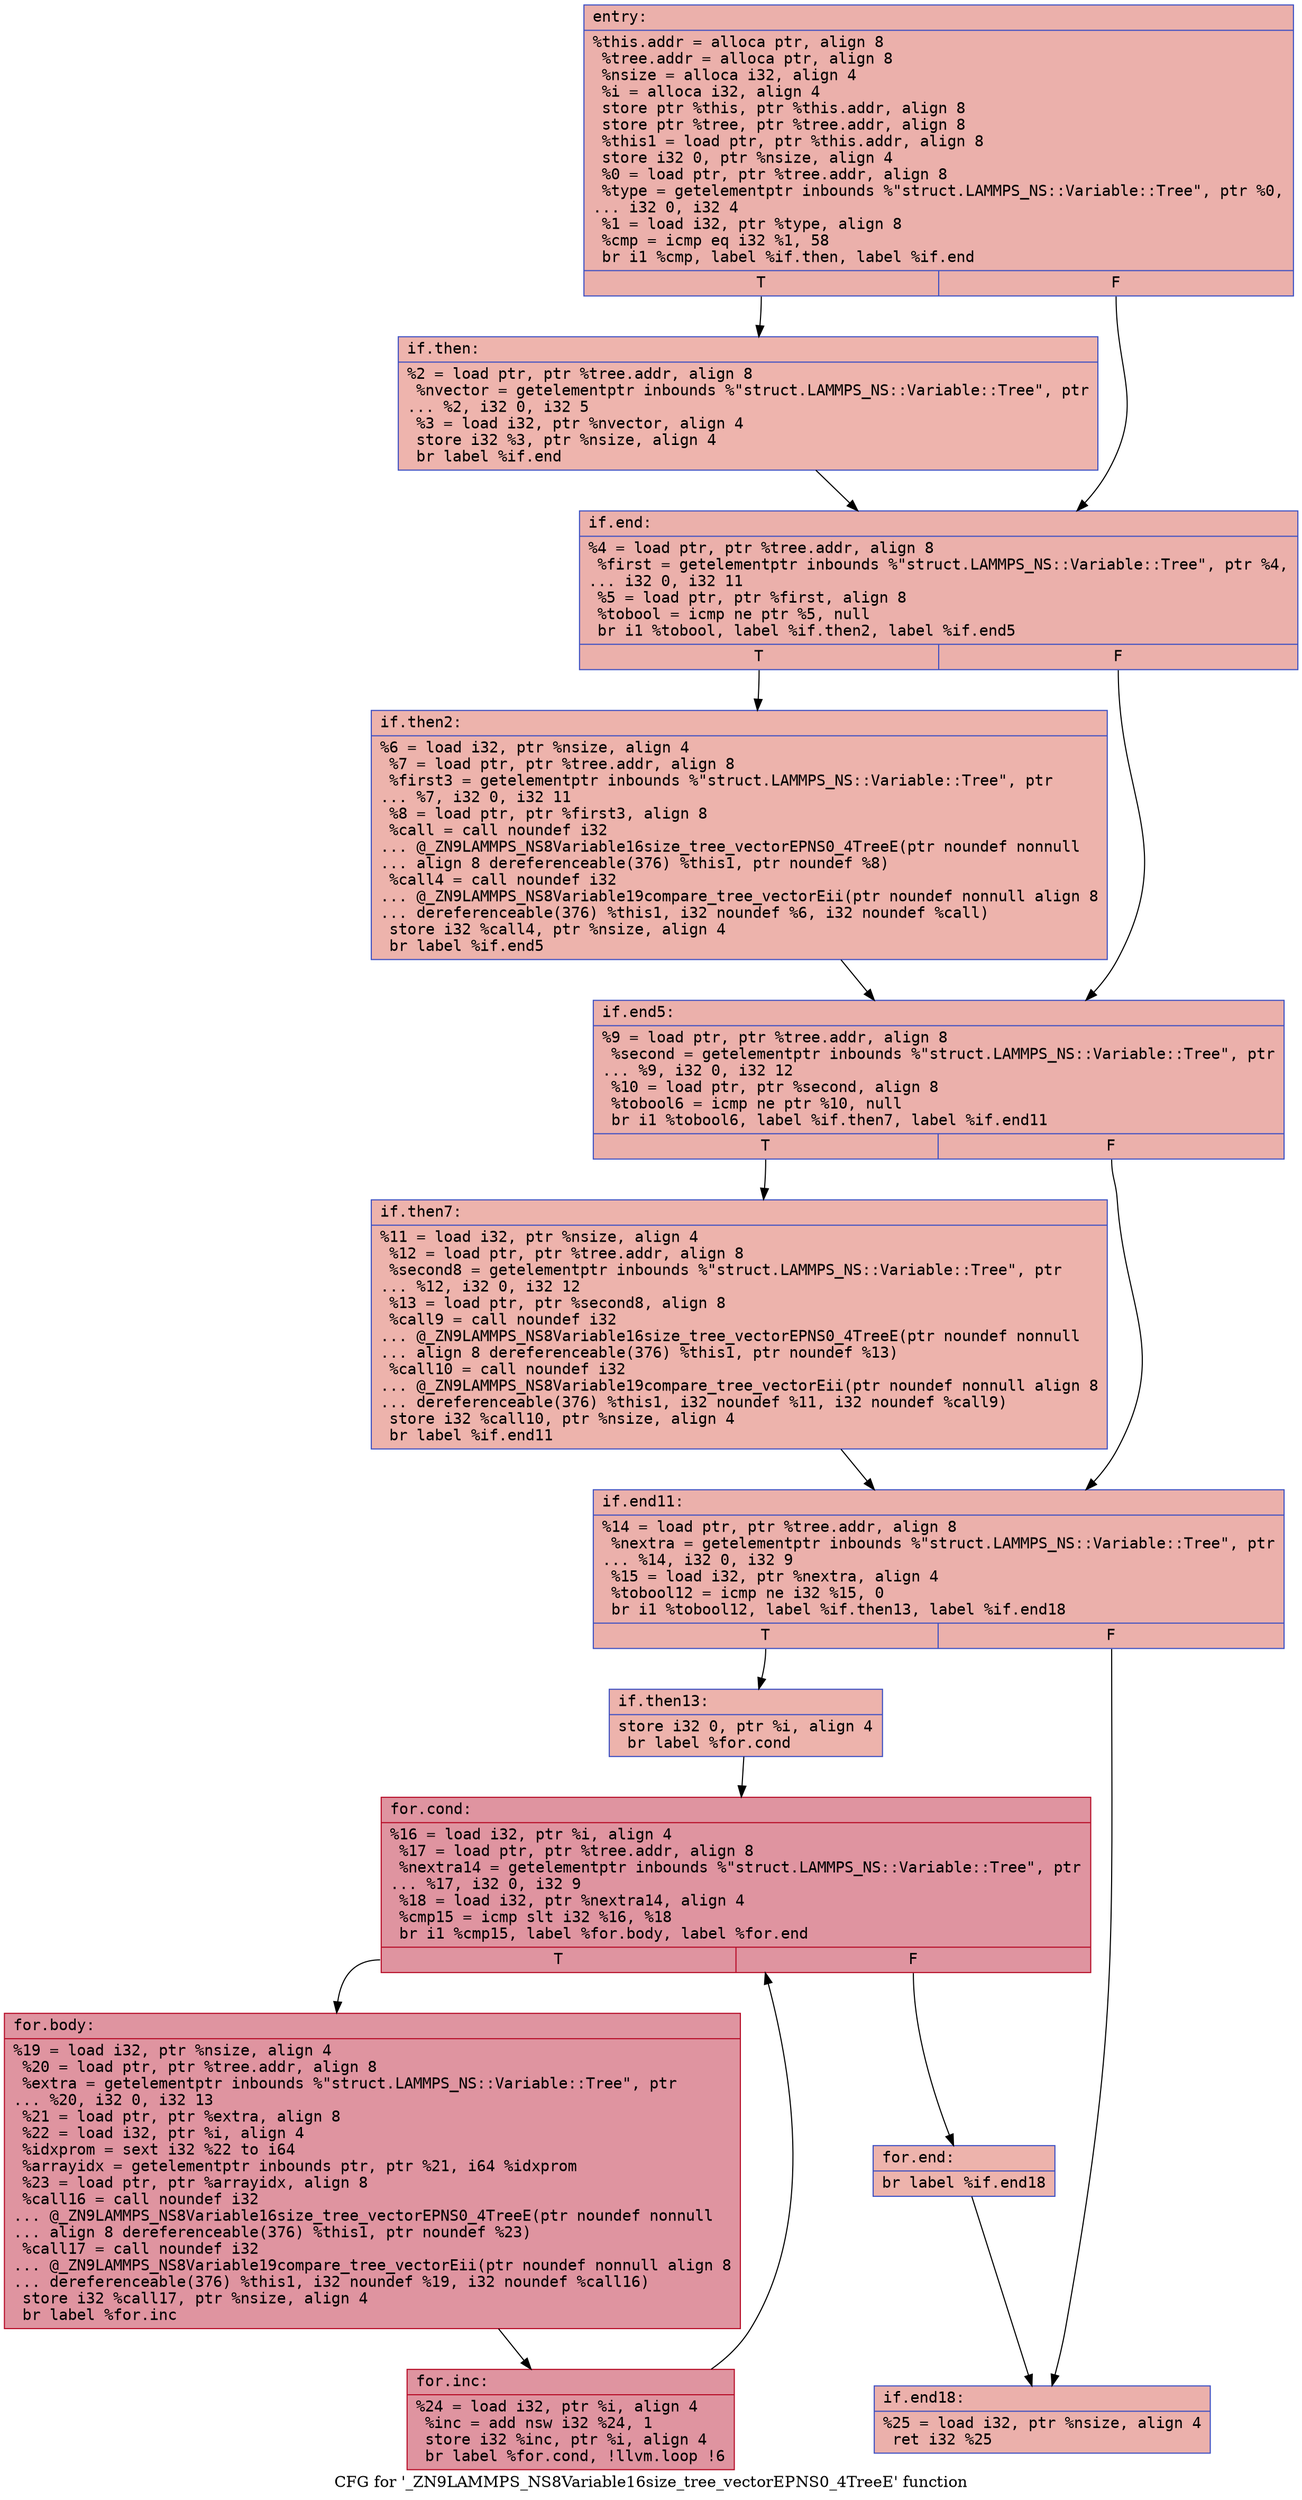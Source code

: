 digraph "CFG for '_ZN9LAMMPS_NS8Variable16size_tree_vectorEPNS0_4TreeE' function" {
	label="CFG for '_ZN9LAMMPS_NS8Variable16size_tree_vectorEPNS0_4TreeE' function";

	Node0x556bfe638de0 [shape=record,color="#3d50c3ff", style=filled, fillcolor="#d24b4070" fontname="Courier",label="{entry:\l|  %this.addr = alloca ptr, align 8\l  %tree.addr = alloca ptr, align 8\l  %nsize = alloca i32, align 4\l  %i = alloca i32, align 4\l  store ptr %this, ptr %this.addr, align 8\l  store ptr %tree, ptr %tree.addr, align 8\l  %this1 = load ptr, ptr %this.addr, align 8\l  store i32 0, ptr %nsize, align 4\l  %0 = load ptr, ptr %tree.addr, align 8\l  %type = getelementptr inbounds %\"struct.LAMMPS_NS::Variable::Tree\", ptr %0,\l... i32 0, i32 4\l  %1 = load i32, ptr %type, align 8\l  %cmp = icmp eq i32 %1, 58\l  br i1 %cmp, label %if.then, label %if.end\l|{<s0>T|<s1>F}}"];
	Node0x556bfe638de0:s0 -> Node0x556bfe639540[tooltip="entry -> if.then\nProbability 50.00%" ];
	Node0x556bfe638de0:s1 -> Node0x556bfe6395b0[tooltip="entry -> if.end\nProbability 50.00%" ];
	Node0x556bfe639540 [shape=record,color="#3d50c3ff", style=filled, fillcolor="#d8564670" fontname="Courier",label="{if.then:\l|  %2 = load ptr, ptr %tree.addr, align 8\l  %nvector = getelementptr inbounds %\"struct.LAMMPS_NS::Variable::Tree\", ptr\l... %2, i32 0, i32 5\l  %3 = load i32, ptr %nvector, align 4\l  store i32 %3, ptr %nsize, align 4\l  br label %if.end\l}"];
	Node0x556bfe639540 -> Node0x556bfe6395b0[tooltip="if.then -> if.end\nProbability 100.00%" ];
	Node0x556bfe6395b0 [shape=record,color="#3d50c3ff", style=filled, fillcolor="#d24b4070" fontname="Courier",label="{if.end:\l|  %4 = load ptr, ptr %tree.addr, align 8\l  %first = getelementptr inbounds %\"struct.LAMMPS_NS::Variable::Tree\", ptr %4,\l... i32 0, i32 11\l  %5 = load ptr, ptr %first, align 8\l  %tobool = icmp ne ptr %5, null\l  br i1 %tobool, label %if.then2, label %if.end5\l|{<s0>T|<s1>F}}"];
	Node0x556bfe6395b0:s0 -> Node0x556bfe639df0[tooltip="if.end -> if.then2\nProbability 62.50%" ];
	Node0x556bfe6395b0:s1 -> Node0x556bfe639e70[tooltip="if.end -> if.end5\nProbability 37.50%" ];
	Node0x556bfe639df0 [shape=record,color="#3d50c3ff", style=filled, fillcolor="#d6524470" fontname="Courier",label="{if.then2:\l|  %6 = load i32, ptr %nsize, align 4\l  %7 = load ptr, ptr %tree.addr, align 8\l  %first3 = getelementptr inbounds %\"struct.LAMMPS_NS::Variable::Tree\", ptr\l... %7, i32 0, i32 11\l  %8 = load ptr, ptr %first3, align 8\l  %call = call noundef i32\l... @_ZN9LAMMPS_NS8Variable16size_tree_vectorEPNS0_4TreeE(ptr noundef nonnull\l... align 8 dereferenceable(376) %this1, ptr noundef %8)\l  %call4 = call noundef i32\l... @_ZN9LAMMPS_NS8Variable19compare_tree_vectorEii(ptr noundef nonnull align 8\l... dereferenceable(376) %this1, i32 noundef %6, i32 noundef %call)\l  store i32 %call4, ptr %nsize, align 4\l  br label %if.end5\l}"];
	Node0x556bfe639df0 -> Node0x556bfe639e70[tooltip="if.then2 -> if.end5\nProbability 100.00%" ];
	Node0x556bfe639e70 [shape=record,color="#3d50c3ff", style=filled, fillcolor="#d24b4070" fontname="Courier",label="{if.end5:\l|  %9 = load ptr, ptr %tree.addr, align 8\l  %second = getelementptr inbounds %\"struct.LAMMPS_NS::Variable::Tree\", ptr\l... %9, i32 0, i32 12\l  %10 = load ptr, ptr %second, align 8\l  %tobool6 = icmp ne ptr %10, null\l  br i1 %tobool6, label %if.then7, label %if.end11\l|{<s0>T|<s1>F}}"];
	Node0x556bfe639e70:s0 -> Node0x556bfe63a7e0[tooltip="if.end5 -> if.then7\nProbability 62.50%" ];
	Node0x556bfe639e70:s1 -> Node0x556bfe63a830[tooltip="if.end5 -> if.end11\nProbability 37.50%" ];
	Node0x556bfe63a7e0 [shape=record,color="#3d50c3ff", style=filled, fillcolor="#d6524470" fontname="Courier",label="{if.then7:\l|  %11 = load i32, ptr %nsize, align 4\l  %12 = load ptr, ptr %tree.addr, align 8\l  %second8 = getelementptr inbounds %\"struct.LAMMPS_NS::Variable::Tree\", ptr\l... %12, i32 0, i32 12\l  %13 = load ptr, ptr %second8, align 8\l  %call9 = call noundef i32\l... @_ZN9LAMMPS_NS8Variable16size_tree_vectorEPNS0_4TreeE(ptr noundef nonnull\l... align 8 dereferenceable(376) %this1, ptr noundef %13)\l  %call10 = call noundef i32\l... @_ZN9LAMMPS_NS8Variable19compare_tree_vectorEii(ptr noundef nonnull align 8\l... dereferenceable(376) %this1, i32 noundef %11, i32 noundef %call9)\l  store i32 %call10, ptr %nsize, align 4\l  br label %if.end11\l}"];
	Node0x556bfe63a7e0 -> Node0x556bfe63a830[tooltip="if.then7 -> if.end11\nProbability 100.00%" ];
	Node0x556bfe63a830 [shape=record,color="#3d50c3ff", style=filled, fillcolor="#d24b4070" fontname="Courier",label="{if.end11:\l|  %14 = load ptr, ptr %tree.addr, align 8\l  %nextra = getelementptr inbounds %\"struct.LAMMPS_NS::Variable::Tree\", ptr\l... %14, i32 0, i32 9\l  %15 = load i32, ptr %nextra, align 4\l  %tobool12 = icmp ne i32 %15, 0\l  br i1 %tobool12, label %if.then13, label %if.end18\l|{<s0>T|<s1>F}}"];
	Node0x556bfe63a830:s0 -> Node0x556bfe63b370[tooltip="if.end11 -> if.then13\nProbability 62.50%" ];
	Node0x556bfe63a830:s1 -> Node0x556bfe63b3f0[tooltip="if.end11 -> if.end18\nProbability 37.50%" ];
	Node0x556bfe63b370 [shape=record,color="#3d50c3ff", style=filled, fillcolor="#d6524470" fontname="Courier",label="{if.then13:\l|  store i32 0, ptr %i, align 4\l  br label %for.cond\l}"];
	Node0x556bfe63b370 -> Node0x556bfe63b5c0[tooltip="if.then13 -> for.cond\nProbability 100.00%" ];
	Node0x556bfe63b5c0 [shape=record,color="#b70d28ff", style=filled, fillcolor="#b70d2870" fontname="Courier",label="{for.cond:\l|  %16 = load i32, ptr %i, align 4\l  %17 = load ptr, ptr %tree.addr, align 8\l  %nextra14 = getelementptr inbounds %\"struct.LAMMPS_NS::Variable::Tree\", ptr\l... %17, i32 0, i32 9\l  %18 = load i32, ptr %nextra14, align 4\l  %cmp15 = icmp slt i32 %16, %18\l  br i1 %cmp15, label %for.body, label %for.end\l|{<s0>T|<s1>F}}"];
	Node0x556bfe63b5c0:s0 -> Node0x556bfe63b9d0[tooltip="for.cond -> for.body\nProbability 96.88%" ];
	Node0x556bfe63b5c0:s1 -> Node0x556bfe63ba50[tooltip="for.cond -> for.end\nProbability 3.12%" ];
	Node0x556bfe63b9d0 [shape=record,color="#b70d28ff", style=filled, fillcolor="#b70d2870" fontname="Courier",label="{for.body:\l|  %19 = load i32, ptr %nsize, align 4\l  %20 = load ptr, ptr %tree.addr, align 8\l  %extra = getelementptr inbounds %\"struct.LAMMPS_NS::Variable::Tree\", ptr\l... %20, i32 0, i32 13\l  %21 = load ptr, ptr %extra, align 8\l  %22 = load i32, ptr %i, align 4\l  %idxprom = sext i32 %22 to i64\l  %arrayidx = getelementptr inbounds ptr, ptr %21, i64 %idxprom\l  %23 = load ptr, ptr %arrayidx, align 8\l  %call16 = call noundef i32\l... @_ZN9LAMMPS_NS8Variable16size_tree_vectorEPNS0_4TreeE(ptr noundef nonnull\l... align 8 dereferenceable(376) %this1, ptr noundef %23)\l  %call17 = call noundef i32\l... @_ZN9LAMMPS_NS8Variable19compare_tree_vectorEii(ptr noundef nonnull align 8\l... dereferenceable(376) %this1, i32 noundef %19, i32 noundef %call16)\l  store i32 %call17, ptr %nsize, align 4\l  br label %for.inc\l}"];
	Node0x556bfe63b9d0 -> Node0x556bfe63c3a0[tooltip="for.body -> for.inc\nProbability 100.00%" ];
	Node0x556bfe63c3a0 [shape=record,color="#b70d28ff", style=filled, fillcolor="#b70d2870" fontname="Courier",label="{for.inc:\l|  %24 = load i32, ptr %i, align 4\l  %inc = add nsw i32 %24, 1\l  store i32 %inc, ptr %i, align 4\l  br label %for.cond, !llvm.loop !6\l}"];
	Node0x556bfe63c3a0 -> Node0x556bfe63b5c0[tooltip="for.inc -> for.cond\nProbability 100.00%" ];
	Node0x556bfe63ba50 [shape=record,color="#3d50c3ff", style=filled, fillcolor="#d6524470" fontname="Courier",label="{for.end:\l|  br label %if.end18\l}"];
	Node0x556bfe63ba50 -> Node0x556bfe63b3f0[tooltip="for.end -> if.end18\nProbability 100.00%" ];
	Node0x556bfe63b3f0 [shape=record,color="#3d50c3ff", style=filled, fillcolor="#d24b4070" fontname="Courier",label="{if.end18:\l|  %25 = load i32, ptr %nsize, align 4\l  ret i32 %25\l}"];
}
